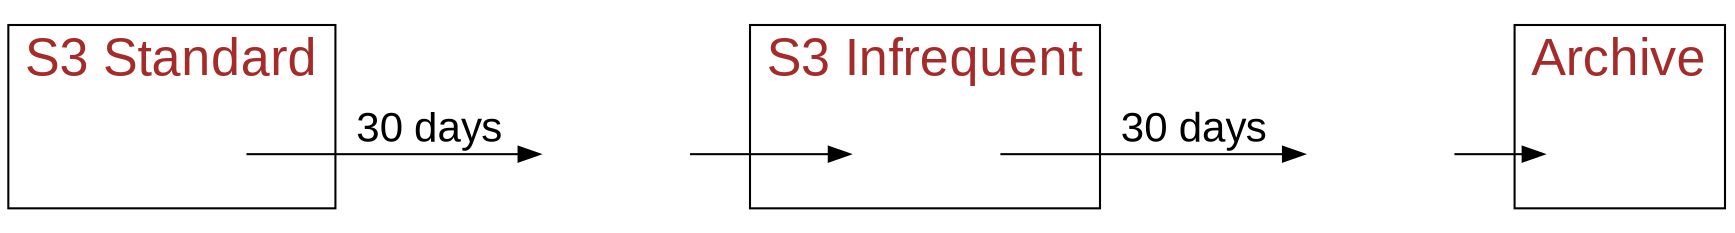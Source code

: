 digraph G {
	rankdir = LR
	graph[fontname=Arial, fontcolor=brown, fontsize=25]
	edge[fontname=Arial, fontsize=20]
	node[shape=none,width=1]

    a -> b0 [label="30 days"]
    b0 -> c 
    c -> b1 [label="30 days"]
    b1 -> d

    subgraph cluster_0 {
    a[image="s3-bucket.png",label=""]
    label = "S3 Standard"
    }
    b0,b1[image="clock.png",label=""]
    subgraph cluster_1 {
    c[image="s3-bucket.png",label=""]
    label = "S3 Infrequent"
    }
    subgraph cluster_2 {
    label = "Archive"
    d[image="glacier.png",label=""]
    }

}